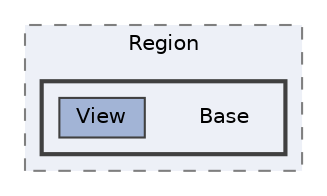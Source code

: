 digraph "C:/Users/むずでょ/Documents/Unity Projects/RMU-1-00-00-Research/Assets/RPGMaker/Codebase/Editor/Hierarchy/Region/Base"
{
 // LATEX_PDF_SIZE
  bgcolor="transparent";
  edge [fontname=Helvetica,fontsize=10,labelfontname=Helvetica,labelfontsize=10];
  node [fontname=Helvetica,fontsize=10,shape=box,height=0.2,width=0.4];
  compound=true
  subgraph clusterdir_6828c090363a11ca8cb150a11770bf93 {
    graph [ bgcolor="#edf0f7", pencolor="grey50", label="Region", fontname=Helvetica,fontsize=10 style="filled,dashed", URL="dir_6828c090363a11ca8cb150a11770bf93.html",tooltip=""]
  subgraph clusterdir_67cc7b3277898d214e07b1abcd6ca949 {
    graph [ bgcolor="#edf0f7", pencolor="grey25", label="", fontname=Helvetica,fontsize=10 style="filled,bold", URL="dir_67cc7b3277898d214e07b1abcd6ca949.html",tooltip=""]
    dir_67cc7b3277898d214e07b1abcd6ca949 [shape=plaintext, label="Base"];
  dir_147581e9d855cc1b7da5bd442a62ab56 [label="View", fillcolor="#a2b4d6", color="grey25", style="filled", URL="dir_147581e9d855cc1b7da5bd442a62ab56.html",tooltip=""];
  }
  }
}

